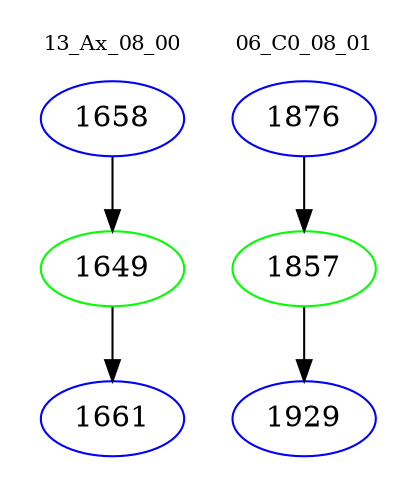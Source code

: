 digraph{
subgraph cluster_0 {
color = white
label = "13_Ax_08_00";
fontsize=10;
T0_1658 [label="1658", color="blue"]
T0_1658 -> T0_1649 [color="black"]
T0_1649 [label="1649", color="green"]
T0_1649 -> T0_1661 [color="black"]
T0_1661 [label="1661", color="blue"]
}
subgraph cluster_1 {
color = white
label = "06_C0_08_01";
fontsize=10;
T1_1876 [label="1876", color="blue"]
T1_1876 -> T1_1857 [color="black"]
T1_1857 [label="1857", color="green"]
T1_1857 -> T1_1929 [color="black"]
T1_1929 [label="1929", color="blue"]
}
}
